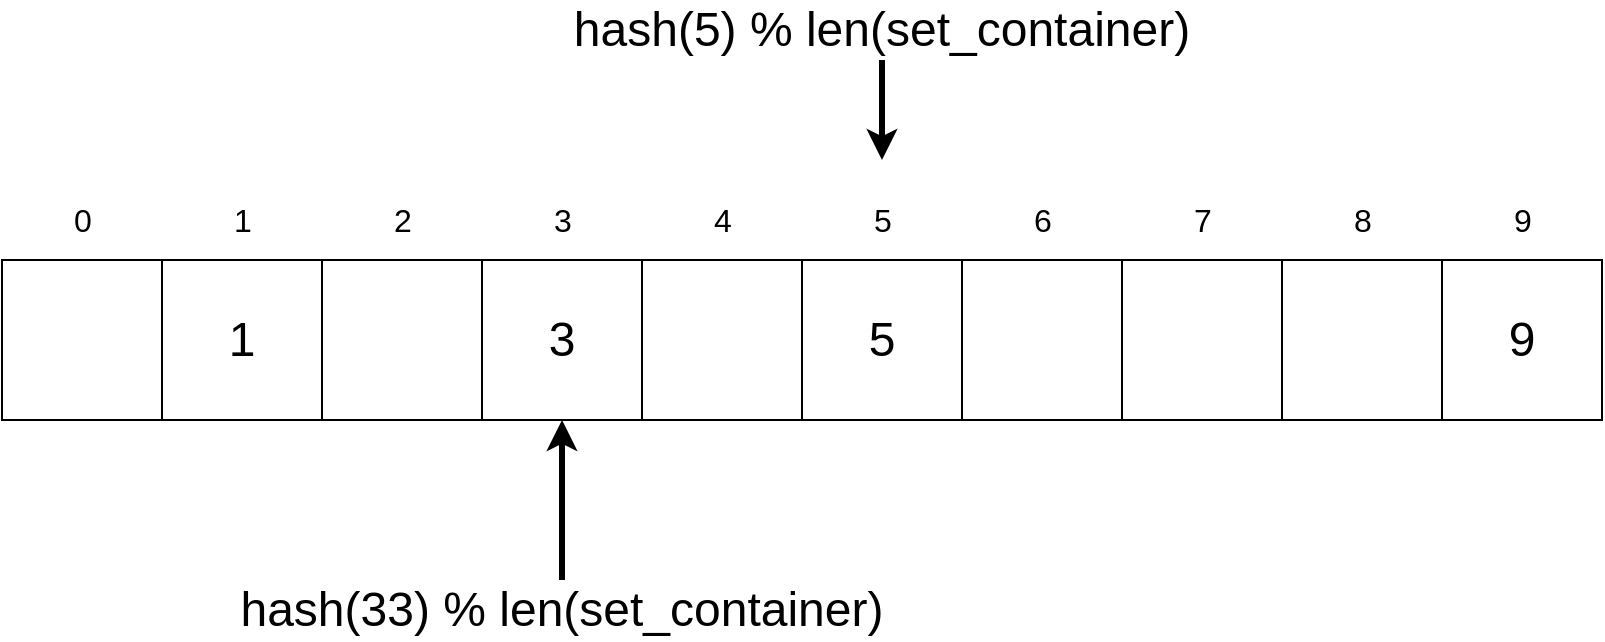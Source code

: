<mxfile version="17.2.4" type="github">
  <diagram id="fS4IKLbEUlEtTpnM5yqx" name="Page-1">
    <mxGraphModel dx="1307" dy="838" grid="1" gridSize="10" guides="1" tooltips="1" connect="1" arrows="1" fold="1" page="1" pageScale="1" pageWidth="850" pageHeight="1100" math="0" shadow="0">
      <root>
        <mxCell id="0" />
        <mxCell id="1" parent="0" />
        <mxCell id="CTvzVkncMfXOzEARLpJk-15" value="" style="rounded=0;whiteSpace=wrap;html=1;" parent="1" vertex="1">
          <mxGeometry x="40" y="400" width="80" height="80" as="geometry" />
        </mxCell>
        <mxCell id="CTvzVkncMfXOzEARLpJk-16" value="&lt;font style=&quot;font-size: 24px&quot;&gt;1&lt;/font&gt;" style="rounded=0;whiteSpace=wrap;html=1;" parent="1" vertex="1">
          <mxGeometry x="120" y="400" width="80" height="80" as="geometry" />
        </mxCell>
        <mxCell id="CTvzVkncMfXOzEARLpJk-17" value="" style="rounded=0;whiteSpace=wrap;html=1;" parent="1" vertex="1">
          <mxGeometry x="200" y="400" width="80" height="80" as="geometry" />
        </mxCell>
        <mxCell id="CTvzVkncMfXOzEARLpJk-18" value="&lt;font style=&quot;font-size: 24px&quot;&gt;3&lt;/font&gt;" style="rounded=0;whiteSpace=wrap;html=1;" parent="1" vertex="1">
          <mxGeometry x="280" y="400" width="80" height="80" as="geometry" />
        </mxCell>
        <mxCell id="CTvzVkncMfXOzEARLpJk-19" value="" style="rounded=0;whiteSpace=wrap;html=1;" parent="1" vertex="1">
          <mxGeometry x="360" y="400" width="80" height="80" as="geometry" />
        </mxCell>
        <mxCell id="CTvzVkncMfXOzEARLpJk-20" value="&lt;font style=&quot;font-size: 24px&quot;&gt;5&lt;/font&gt;" style="rounded=0;whiteSpace=wrap;html=1;" parent="1" vertex="1">
          <mxGeometry x="440" y="400" width="80" height="80" as="geometry" />
        </mxCell>
        <mxCell id="CTvzVkncMfXOzEARLpJk-21" value="" style="rounded=0;whiteSpace=wrap;html=1;" parent="1" vertex="1">
          <mxGeometry x="520" y="400" width="80" height="80" as="geometry" />
        </mxCell>
        <mxCell id="CTvzVkncMfXOzEARLpJk-22" value="" style="rounded=0;whiteSpace=wrap;html=1;" parent="1" vertex="1">
          <mxGeometry x="600" y="400" width="80" height="80" as="geometry" />
        </mxCell>
        <mxCell id="CTvzVkncMfXOzEARLpJk-23" value="" style="rounded=0;whiteSpace=wrap;html=1;" parent="1" vertex="1">
          <mxGeometry x="680" y="400" width="80" height="80" as="geometry" />
        </mxCell>
        <mxCell id="CTvzVkncMfXOzEARLpJk-24" value="&lt;font style=&quot;font-size: 24px&quot;&gt;9&lt;/font&gt;" style="rounded=0;whiteSpace=wrap;html=1;" parent="1" vertex="1">
          <mxGeometry x="760" y="400" width="80" height="80" as="geometry" />
        </mxCell>
        <mxCell id="_Rfw7HuJtzweJasMxHPs-1" value="&lt;font style=&quot;font-size: 16px&quot;&gt;0&lt;/font&gt;" style="text;html=1;align=center;verticalAlign=middle;resizable=0;points=[];autosize=1;strokeColor=none;fillColor=none;" vertex="1" parent="1">
          <mxGeometry x="70" y="370" width="20" height="20" as="geometry" />
        </mxCell>
        <mxCell id="_Rfw7HuJtzweJasMxHPs-2" value="&lt;font style=&quot;font-size: 16px&quot;&gt;1&lt;/font&gt;" style="text;html=1;align=center;verticalAlign=middle;resizable=0;points=[];autosize=1;strokeColor=none;fillColor=none;" vertex="1" parent="1">
          <mxGeometry x="150" y="370" width="20" height="20" as="geometry" />
        </mxCell>
        <mxCell id="_Rfw7HuJtzweJasMxHPs-3" value="2" style="text;html=1;align=center;verticalAlign=middle;resizable=0;points=[];autosize=1;strokeColor=none;fillColor=none;fontSize=16;" vertex="1" parent="1">
          <mxGeometry x="230" y="370" width="20" height="20" as="geometry" />
        </mxCell>
        <mxCell id="_Rfw7HuJtzweJasMxHPs-4" value="3" style="text;html=1;align=center;verticalAlign=middle;resizable=0;points=[];autosize=1;strokeColor=none;fillColor=none;fontSize=16;" vertex="1" parent="1">
          <mxGeometry x="310" y="370" width="20" height="20" as="geometry" />
        </mxCell>
        <mxCell id="_Rfw7HuJtzweJasMxHPs-5" value="4" style="text;html=1;align=center;verticalAlign=middle;resizable=0;points=[];autosize=1;strokeColor=none;fillColor=none;fontSize=16;" vertex="1" parent="1">
          <mxGeometry x="390" y="370" width="20" height="20" as="geometry" />
        </mxCell>
        <mxCell id="_Rfw7HuJtzweJasMxHPs-6" value="5" style="text;html=1;align=center;verticalAlign=middle;resizable=0;points=[];autosize=1;strokeColor=none;fillColor=none;fontSize=16;" vertex="1" parent="1">
          <mxGeometry x="470" y="370" width="20" height="20" as="geometry" />
        </mxCell>
        <mxCell id="_Rfw7HuJtzweJasMxHPs-7" value="6" style="text;html=1;align=center;verticalAlign=middle;resizable=0;points=[];autosize=1;strokeColor=none;fillColor=none;fontSize=16;" vertex="1" parent="1">
          <mxGeometry x="550" y="370" width="20" height="20" as="geometry" />
        </mxCell>
        <mxCell id="_Rfw7HuJtzweJasMxHPs-8" value="7" style="text;html=1;align=center;verticalAlign=middle;resizable=0;points=[];autosize=1;strokeColor=none;fillColor=none;fontSize=16;" vertex="1" parent="1">
          <mxGeometry x="630" y="370" width="20" height="20" as="geometry" />
        </mxCell>
        <mxCell id="_Rfw7HuJtzweJasMxHPs-9" value="8" style="text;html=1;align=center;verticalAlign=middle;resizable=0;points=[];autosize=1;strokeColor=none;fillColor=none;fontSize=16;" vertex="1" parent="1">
          <mxGeometry x="710" y="370" width="20" height="20" as="geometry" />
        </mxCell>
        <mxCell id="_Rfw7HuJtzweJasMxHPs-10" value="9" style="text;html=1;align=center;verticalAlign=middle;resizable=0;points=[];autosize=1;strokeColor=none;fillColor=none;fontSize=16;" vertex="1" parent="1">
          <mxGeometry x="790" y="370" width="20" height="20" as="geometry" />
        </mxCell>
        <mxCell id="_Rfw7HuJtzweJasMxHPs-13" value="" style="edgeStyle=orthogonalEdgeStyle;rounded=0;orthogonalLoop=1;jettySize=auto;html=1;fontSize=24;strokeWidth=3;" edge="1" parent="1" source="_Rfw7HuJtzweJasMxHPs-11">
          <mxGeometry relative="1" as="geometry">
            <mxPoint x="480" y="350" as="targetPoint" />
          </mxGeometry>
        </mxCell>
        <mxCell id="_Rfw7HuJtzweJasMxHPs-11" value="hash(5) % len(set_container)" style="text;html=1;strokeColor=none;fillColor=none;align=center;verticalAlign=middle;whiteSpace=wrap;rounded=0;fontSize=24;" vertex="1" parent="1">
          <mxGeometry x="320" y="270" width="320" height="30" as="geometry" />
        </mxCell>
        <mxCell id="_Rfw7HuJtzweJasMxHPs-16" value="" style="edgeStyle=orthogonalEdgeStyle;rounded=0;orthogonalLoop=1;jettySize=auto;html=1;fontSize=24;strokeWidth=3;" edge="1" parent="1" source="_Rfw7HuJtzweJasMxHPs-15" target="CTvzVkncMfXOzEARLpJk-18">
          <mxGeometry relative="1" as="geometry" />
        </mxCell>
        <mxCell id="_Rfw7HuJtzweJasMxHPs-15" value="hash(33) % len(set_container)" style="text;html=1;strokeColor=none;fillColor=none;align=center;verticalAlign=middle;whiteSpace=wrap;rounded=0;fontSize=24;" vertex="1" parent="1">
          <mxGeometry x="155" y="560" width="330" height="30" as="geometry" />
        </mxCell>
      </root>
    </mxGraphModel>
  </diagram>
</mxfile>
